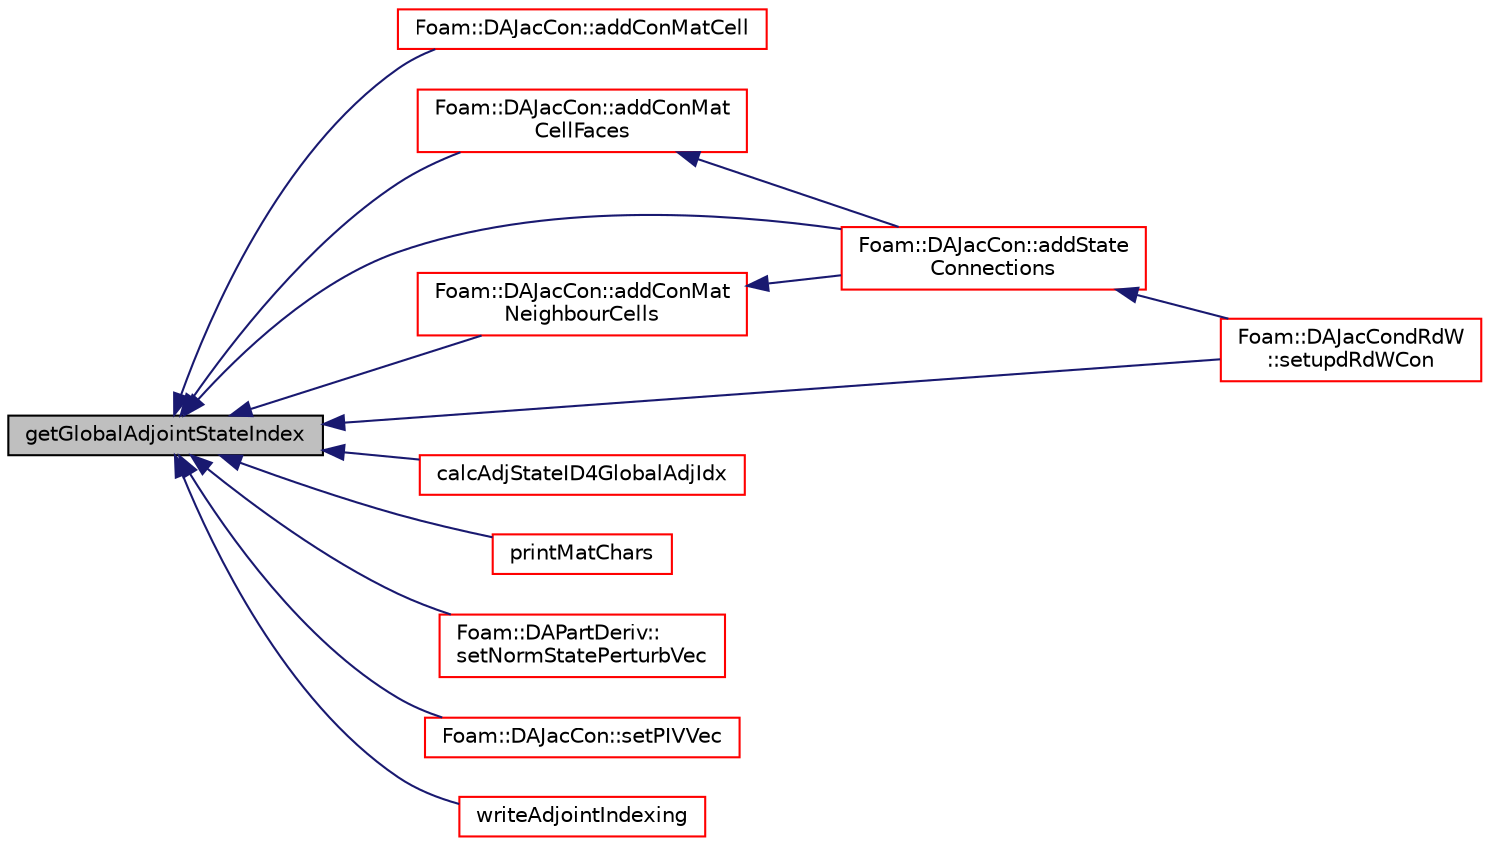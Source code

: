 digraph "getGlobalAdjointStateIndex"
{
  bgcolor="transparent";
  edge [fontname="Helvetica",fontsize="10",labelfontname="Helvetica",labelfontsize="10"];
  node [fontname="Helvetica",fontsize="10",shape=record];
  rankdir="LR";
  Node100 [label="getGlobalAdjointStateIndex",height=0.2,width=0.4,color="black", fillcolor="grey75", style="filled", fontcolor="black"];
  Node100 -> Node101 [dir="back",color="midnightblue",fontsize="10",style="solid",fontname="Helvetica"];
  Node101 [label="Foam::DAJacCon::addConMatCell",height=0.2,width=0.4,color="red",URL="$classFoam_1_1DAJacCon.html#a91fc2ef8d15a3108b5d703a3b3013a0b",tooltip="add val to the gRow row in conMat, the column indice are the state (given by stateName) for a given c..."];
  Node100 -> Node106 [dir="back",color="midnightblue",fontsize="10",style="solid",fontname="Helvetica"];
  Node106 [label="Foam::DAJacCon::addConMat\lCellFaces",height=0.2,width=0.4,color="red",URL="$classFoam_1_1DAJacCon.html#a04dcbd6a9e72efa68dc43e69ac6c6505",tooltip="add val to gRow row in conMat, column indice are the faces (given by stateName) for a given cellI ..."];
  Node106 -> Node107 [dir="back",color="midnightblue",fontsize="10",style="solid",fontname="Helvetica"];
  Node107 [label="Foam::DAJacCon::addState\lConnections",height=0.2,width=0.4,color="red",URL="$classFoam_1_1DAJacCon.html#a9dd95e527ffe4ab41fa36bb746e5f2aa",tooltip="a high-level function to add connected state column indices to the connectivity matrix ..."];
  Node107 -> Node110 [dir="back",color="midnightblue",fontsize="10",style="solid",fontname="Helvetica"];
  Node110 [label="Foam::DAJacCondRdW\l::setupdRdWCon",height=0.2,width=0.4,color="red",URL="$classFoam_1_1DAJacCondRdW.html#a6320c97a80c467a388c3a88fdcd31eb3"];
  Node100 -> Node114 [dir="back",color="midnightblue",fontsize="10",style="solid",fontname="Helvetica"];
  Node114 [label="Foam::DAJacCon::addConMat\lNeighbourCells",height=0.2,width=0.4,color="red",URL="$classFoam_1_1DAJacCon.html#a7920d58d7b500265c10295dae6b82c75",tooltip="add val to gRow row in conMat, column indice are the neighbouring states (given by stateName) for a g..."];
  Node114 -> Node107 [dir="back",color="midnightblue",fontsize="10",style="solid",fontname="Helvetica"];
  Node100 -> Node107 [dir="back",color="midnightblue",fontsize="10",style="solid",fontname="Helvetica"];
  Node100 -> Node115 [dir="back",color="midnightblue",fontsize="10",style="solid",fontname="Helvetica"];
  Node115 [label="calcAdjStateID4GlobalAdjIdx",height=0.2,width=0.4,color="red",URL="$classFoam_1_1DAIndex.html#a7d418608cdff359a52e2a01ffe70b95c",tooltip="compute global list adjStateID4GlobalAdjIdx that stores the stateID for a given globalAdjIndx ..."];
  Node100 -> Node117 [dir="back",color="midnightblue",fontsize="10",style="solid",fontname="Helvetica"];
  Node117 [label="printMatChars",height=0.2,width=0.4,color="red",URL="$classFoam_1_1DAIndex.html#a0aa276cc85800b41a2125bcd95032e86",tooltip="print petsc matrix statistics such as the max on/off diagonral ratio "];
  Node100 -> Node121 [dir="back",color="midnightblue",fontsize="10",style="solid",fontname="Helvetica"];
  Node121 [label="Foam::DAPartDeriv::\lsetNormStatePerturbVec",height=0.2,width=0.4,color="red",URL="$classFoam_1_1DAPartDeriv.html#aec174241eed03bdc90978bef82cf9666",tooltip="setup the state normalization vector "];
  Node100 -> Node125 [dir="back",color="midnightblue",fontsize="10",style="solid",fontname="Helvetica"];
  Node125 [label="Foam::DAJacCon::setPIVVec",height=0.2,width=0.4,color="red",URL="$classFoam_1_1DAJacCon.html#ad4b03b78021f45b91ad5bd3fcd935b92",tooltip="function used to add connectivity for pressureInletVelocity "];
  Node100 -> Node110 [dir="back",color="midnightblue",fontsize="10",style="solid",fontname="Helvetica"];
  Node100 -> Node131 [dir="back",color="midnightblue",fontsize="10",style="solid",fontname="Helvetica"];
  Node131 [label="writeAdjointIndexing",height=0.2,width=0.4,color="red",URL="$classFoam_1_1DAIndex.html#a5ea2d9b49873d967653031239f6280e4",tooltip="write the adjoint indexing for debugging "];
}
